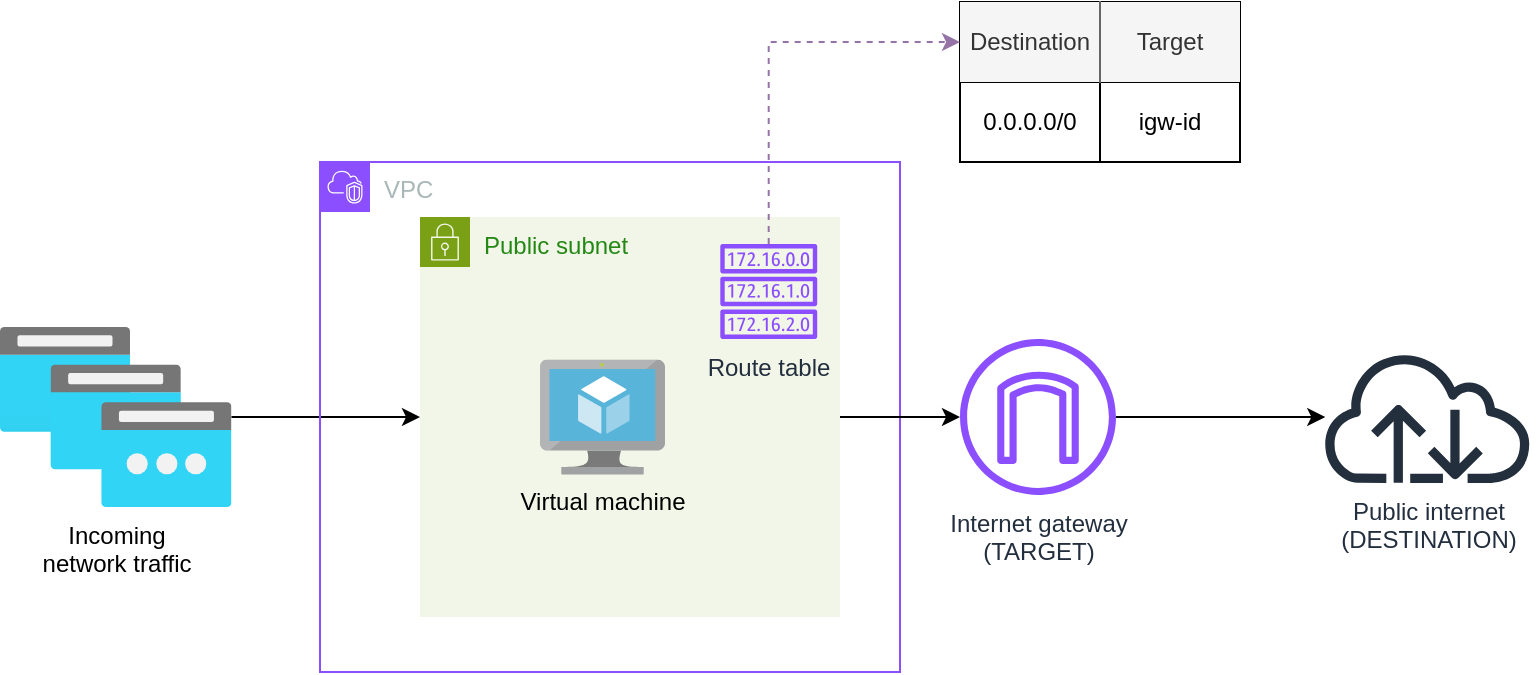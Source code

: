 <mxfile version="26.1.1">
  <diagram name="Page-1" id="XAsVF4AkMkgvic_LiaYU">
    <mxGraphModel dx="1434" dy="749" grid="1" gridSize="10" guides="1" tooltips="1" connect="1" arrows="1" fold="1" page="1" pageScale="1" pageWidth="850" pageHeight="1100" math="0" shadow="0">
      <root>
        <mxCell id="0" />
        <mxCell id="1" parent="0" />
        <mxCell id="OcqYXuautquy4_u6suUU-14" style="edgeStyle=orthogonalEdgeStyle;rounded=0;orthogonalLoop=1;jettySize=auto;html=1;" edge="1" parent="1" source="OcqYXuautquy4_u6suUU-2" target="OcqYXuautquy4_u6suUU-12">
          <mxGeometry relative="1" as="geometry" />
        </mxCell>
        <mxCell id="OcqYXuautquy4_u6suUU-2" value="&lt;div&gt;Incoming&lt;/div&gt;&lt;div&gt;network traffic&lt;/div&gt;" style="image;aspect=fixed;html=1;points=[];align=center;fontSize=12;image=img/lib/azure2/networking/Public_IP_Prefixes.svg;" vertex="1" parent="1">
          <mxGeometry x="40" y="327.5" width="115.72" height="90" as="geometry" />
        </mxCell>
        <mxCell id="OcqYXuautquy4_u6suUU-11" value="VPC" style="points=[[0,0],[0.25,0],[0.5,0],[0.75,0],[1,0],[1,0.25],[1,0.5],[1,0.75],[1,1],[0.75,1],[0.5,1],[0.25,1],[0,1],[0,0.75],[0,0.5],[0,0.25]];outlineConnect=0;gradientColor=none;html=1;whiteSpace=wrap;fontSize=12;fontStyle=0;container=1;pointerEvents=0;collapsible=0;recursiveResize=0;shape=mxgraph.aws4.group;grIcon=mxgraph.aws4.group_vpc2;strokeColor=#8C4FFF;fillColor=none;verticalAlign=top;align=left;spacingLeft=30;fontColor=#AAB7B8;dashed=0;" vertex="1" parent="1">
          <mxGeometry x="200" y="245" width="290" height="255" as="geometry" />
        </mxCell>
        <mxCell id="OcqYXuautquy4_u6suUU-12" value="Public subnet" style="points=[[0,0],[0.25,0],[0.5,0],[0.75,0],[1,0],[1,0.25],[1,0.5],[1,0.75],[1,1],[0.75,1],[0.5,1],[0.25,1],[0,1],[0,0.75],[0,0.5],[0,0.25]];outlineConnect=0;gradientColor=none;html=1;whiteSpace=wrap;fontSize=12;fontStyle=0;container=1;pointerEvents=0;collapsible=0;recursiveResize=0;shape=mxgraph.aws4.group;grIcon=mxgraph.aws4.group_security_group;grStroke=0;strokeColor=#7AA116;fillColor=#F2F6E8;verticalAlign=top;align=left;spacingLeft=30;fontColor=#248814;dashed=0;" vertex="1" parent="OcqYXuautquy4_u6suUU-11">
          <mxGeometry x="50" y="27.5" width="210" height="200" as="geometry" />
        </mxCell>
        <mxCell id="OcqYXuautquy4_u6suUU-1" value="Route table" style="sketch=0;outlineConnect=0;fontColor=#232F3E;gradientColor=none;fillColor=#8C4FFF;strokeColor=none;dashed=0;verticalLabelPosition=bottom;verticalAlign=top;align=center;html=1;fontSize=12;fontStyle=0;aspect=fixed;pointerEvents=1;shape=mxgraph.aws4.route_table;" vertex="1" parent="OcqYXuautquy4_u6suUU-12">
          <mxGeometry x="150" y="13.5" width="48.75" height="47.5" as="geometry" />
        </mxCell>
        <mxCell id="OcqYXuautquy4_u6suUU-15" value="Virtual machine" style="image;sketch=0;aspect=fixed;html=1;points=[];align=center;fontSize=12;image=img/lib/mscae/Virtual_Machine.svg;labelBackgroundColor=light-dark(#f2f6e8, #ededed);" vertex="1" parent="OcqYXuautquy4_u6suUU-12">
          <mxGeometry x="60" y="71.25" width="62.5" height="57.5" as="geometry" />
        </mxCell>
        <mxCell id="OcqYXuautquy4_u6suUU-8" style="edgeStyle=orthogonalEdgeStyle;rounded=0;orthogonalLoop=1;jettySize=auto;html=1;" edge="1" parent="1" source="OcqYXuautquy4_u6suUU-5" target="OcqYXuautquy4_u6suUU-17">
          <mxGeometry relative="1" as="geometry">
            <mxPoint x="680" y="372.5" as="targetPoint" />
          </mxGeometry>
        </mxCell>
        <mxCell id="OcqYXuautquy4_u6suUU-5" value="&lt;div&gt;Internet gateway&lt;/div&gt;&lt;div&gt;(TARGET)&lt;/div&gt;" style="sketch=0;outlineConnect=0;fontColor=#232F3E;gradientColor=none;fillColor=#8C4FFF;strokeColor=none;dashed=0;verticalLabelPosition=bottom;verticalAlign=top;align=center;html=1;fontSize=12;fontStyle=0;aspect=fixed;pointerEvents=1;shape=mxgraph.aws4.internet_gateway;" vertex="1" parent="1">
          <mxGeometry x="520" y="333.5" width="78" height="78" as="geometry" />
        </mxCell>
        <mxCell id="OcqYXuautquy4_u6suUU-16" style="edgeStyle=orthogonalEdgeStyle;rounded=0;orthogonalLoop=1;jettySize=auto;html=1;" edge="1" parent="1" source="OcqYXuautquy4_u6suUU-12" target="OcqYXuautquy4_u6suUU-5">
          <mxGeometry relative="1" as="geometry" />
        </mxCell>
        <mxCell id="OcqYXuautquy4_u6suUU-17" value="&lt;div&gt;Public internet&lt;/div&gt;&lt;div&gt;(DESTINATION)&lt;/div&gt;" style="sketch=0;outlineConnect=0;fontColor=#232F3E;gradientColor=none;fillColor=#232F3D;strokeColor=none;dashed=0;verticalLabelPosition=bottom;verticalAlign=top;align=center;html=1;fontSize=12;fontStyle=0;aspect=fixed;pointerEvents=1;shape=mxgraph.aws4.internet;" vertex="1" parent="1">
          <mxGeometry x="700" y="339.5" width="107.25" height="66" as="geometry" />
        </mxCell>
        <mxCell id="OcqYXuautquy4_u6suUU-39" value="" style="shape=table;startSize=0;container=1;collapsible=0;childLayout=tableLayout;" vertex="1" parent="1">
          <mxGeometry x="520" y="165" width="140" height="80" as="geometry" />
        </mxCell>
        <mxCell id="OcqYXuautquy4_u6suUU-40" value="" style="shape=tableRow;horizontal=0;startSize=0;swimlaneHead=0;swimlaneBody=0;strokeColor=inherit;top=0;left=0;bottom=0;right=0;collapsible=0;dropTarget=0;fillColor=none;points=[[0,0.5],[1,0.5]];portConstraint=eastwest;" vertex="1" parent="OcqYXuautquy4_u6suUU-39">
          <mxGeometry width="140" height="40" as="geometry" />
        </mxCell>
        <mxCell id="OcqYXuautquy4_u6suUU-41" value="Destination" style="shape=partialRectangle;html=1;whiteSpace=wrap;connectable=0;strokeColor=#666666;overflow=hidden;fillColor=#f5f5f5;top=0;left=0;bottom=0;right=1;pointerEvents=1;align=center;fontColor=#333333;" vertex="1" parent="OcqYXuautquy4_u6suUU-40">
          <mxGeometry width="70" height="40" as="geometry">
            <mxRectangle width="70" height="40" as="alternateBounds" />
          </mxGeometry>
        </mxCell>
        <mxCell id="OcqYXuautquy4_u6suUU-42" value="Target" style="shape=partialRectangle;html=1;whiteSpace=wrap;connectable=0;strokeColor=#666666;overflow=hidden;fillColor=#f5f5f5;top=0;left=1;bottom=0;right=0;pointerEvents=1;fontColor=#333333;" vertex="1" parent="OcqYXuautquy4_u6suUU-40">
          <mxGeometry x="70" width="70" height="40" as="geometry">
            <mxRectangle width="70" height="40" as="alternateBounds" />
          </mxGeometry>
        </mxCell>
        <mxCell id="OcqYXuautquy4_u6suUU-43" value="" style="shape=tableRow;horizontal=0;startSize=0;swimlaneHead=0;swimlaneBody=0;strokeColor=inherit;top=0;left=0;bottom=0;right=0;collapsible=0;dropTarget=0;fillColor=none;points=[[0,0.5],[1,0.5]];portConstraint=eastwest;" vertex="1" parent="OcqYXuautquy4_u6suUU-39">
          <mxGeometry y="40" width="140" height="40" as="geometry" />
        </mxCell>
        <mxCell id="OcqYXuautquy4_u6suUU-44" value="0.0.0.0/0" style="shape=partialRectangle;html=1;whiteSpace=wrap;connectable=0;strokeColor=inherit;overflow=hidden;fillColor=none;top=0;left=0;bottom=0;right=0;pointerEvents=1;" vertex="1" parent="OcqYXuautquy4_u6suUU-43">
          <mxGeometry width="70" height="40" as="geometry">
            <mxRectangle width="70" height="40" as="alternateBounds" />
          </mxGeometry>
        </mxCell>
        <mxCell id="OcqYXuautquy4_u6suUU-45" value="igw-id" style="shape=partialRectangle;html=1;whiteSpace=wrap;connectable=0;strokeColor=inherit;overflow=hidden;fillColor=none;top=0;left=0;bottom=0;right=0;pointerEvents=1;" vertex="1" parent="OcqYXuautquy4_u6suUU-43">
          <mxGeometry x="70" width="70" height="40" as="geometry">
            <mxRectangle width="70" height="40" as="alternateBounds" />
          </mxGeometry>
        </mxCell>
        <mxCell id="OcqYXuautquy4_u6suUU-46" style="edgeStyle=orthogonalEdgeStyle;rounded=0;orthogonalLoop=1;jettySize=auto;html=1;dashed=1;fillColor=#e1d5e7;strokeColor=#9673a6;" edge="1" parent="1" source="OcqYXuautquy4_u6suUU-1" target="OcqYXuautquy4_u6suUU-40">
          <mxGeometry relative="1" as="geometry" />
        </mxCell>
      </root>
    </mxGraphModel>
  </diagram>
</mxfile>
